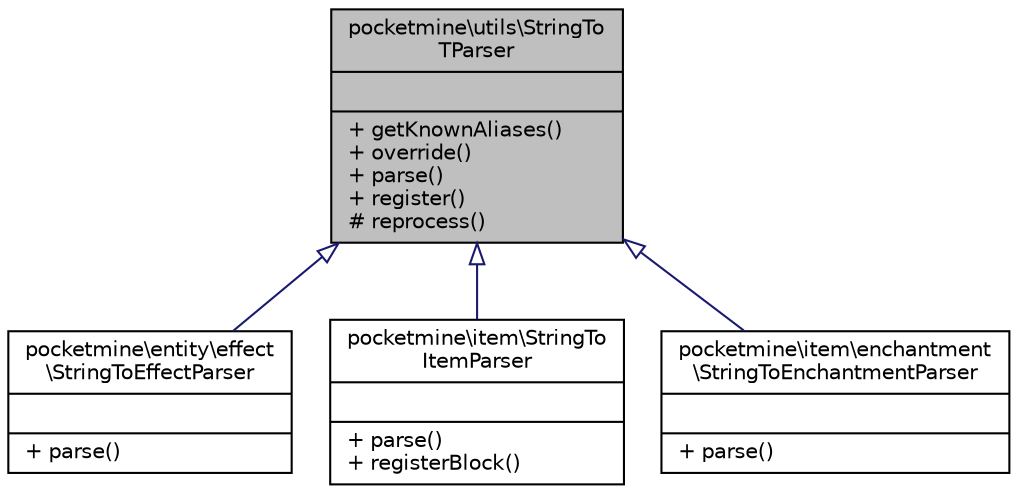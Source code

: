 digraph "pocketmine\utils\StringToTParser"
{
 // INTERACTIVE_SVG=YES
 // LATEX_PDF_SIZE
  edge [fontname="Helvetica",fontsize="10",labelfontname="Helvetica",labelfontsize="10"];
  node [fontname="Helvetica",fontsize="10",shape=record];
  Node1 [label="{pocketmine\\utils\\StringTo\lTParser\n||+ getKnownAliases()\l+ override()\l+ parse()\l+ register()\l# reprocess()\l}",height=0.2,width=0.4,color="black", fillcolor="grey75", style="filled", fontcolor="black",tooltip=" "];
  Node1 -> Node2 [dir="back",color="midnightblue",fontsize="10",style="solid",arrowtail="onormal",fontname="Helvetica"];
  Node2 [label="{pocketmine\\entity\\effect\l\\StringToEffectParser\n||+ parse()\l}",height=0.2,width=0.4,color="black", fillcolor="white", style="filled",URL="$d2/deb/classpocketmine_1_1entity_1_1effect_1_1_string_to_effect_parser.html",tooltip=" "];
  Node1 -> Node3 [dir="back",color="midnightblue",fontsize="10",style="solid",arrowtail="onormal",fontname="Helvetica"];
  Node3 [label="{pocketmine\\item\\StringTo\lItemParser\n||+ parse()\l+ registerBlock()\l}",height=0.2,width=0.4,color="black", fillcolor="white", style="filled",URL="$de/d75/classpocketmine_1_1item_1_1_string_to_item_parser.html",tooltip=" "];
  Node1 -> Node4 [dir="back",color="midnightblue",fontsize="10",style="solid",arrowtail="onormal",fontname="Helvetica"];
  Node4 [label="{pocketmine\\item\\enchantment\l\\StringToEnchantmentParser\n||+ parse()\l}",height=0.2,width=0.4,color="black", fillcolor="white", style="filled",URL="$d7/dbc/classpocketmine_1_1item_1_1enchantment_1_1_string_to_enchantment_parser.html",tooltip=" "];
}
